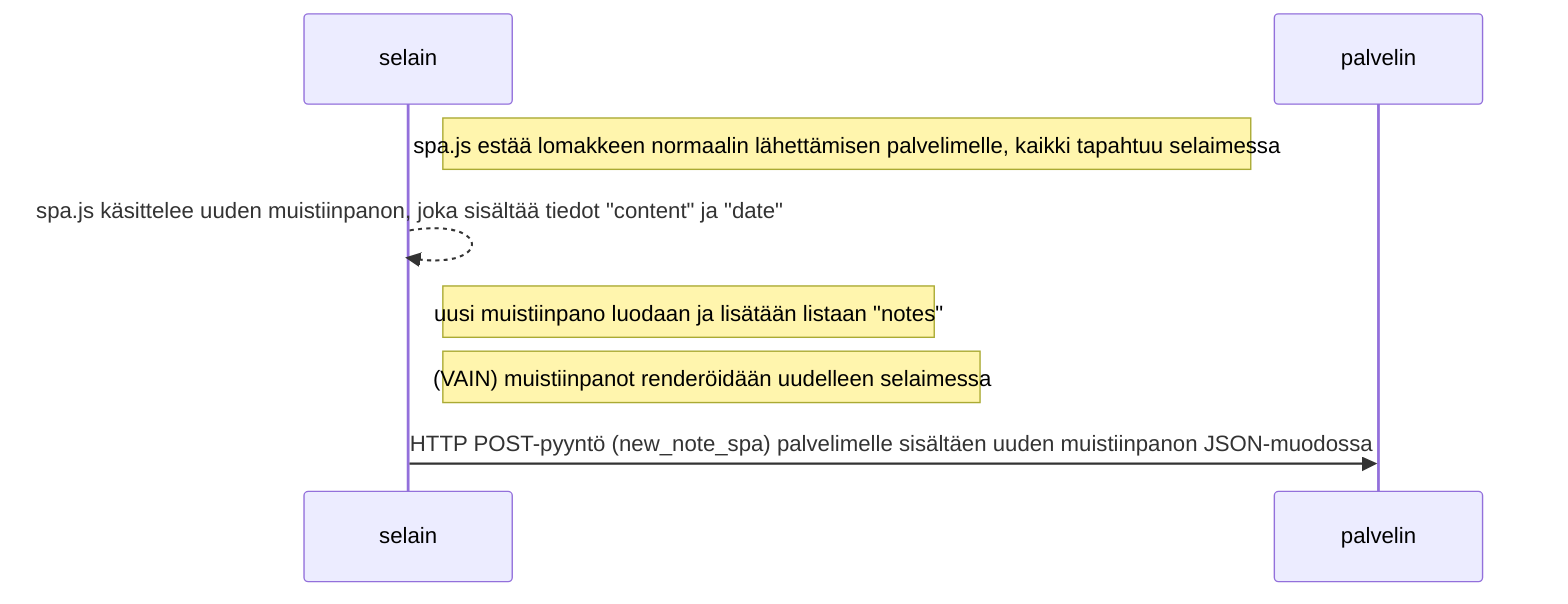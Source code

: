 sequenceDiagram
    participant selain
    participant palvelin

    note right of selain: spa.js estää lomakkeen normaalin lähettämisen palvelimelle, kaikki tapahtuu selaimessa
    selain-->>selain: spa.js käsittelee uuden muistiinpanon, joka sisältää tiedot "content" ja "date"
    note right of selain: uusi muistiinpano luodaan ja lisätään listaan "notes"
    note right of selain: (VAIN) muistiinpanot renderöidään uudelleen selaimessa
    selain->>palvelin: HTTP POST-pyyntö (new_note_spa) palvelimelle sisältäen uuden muistiinpanon JSON-muodossa
